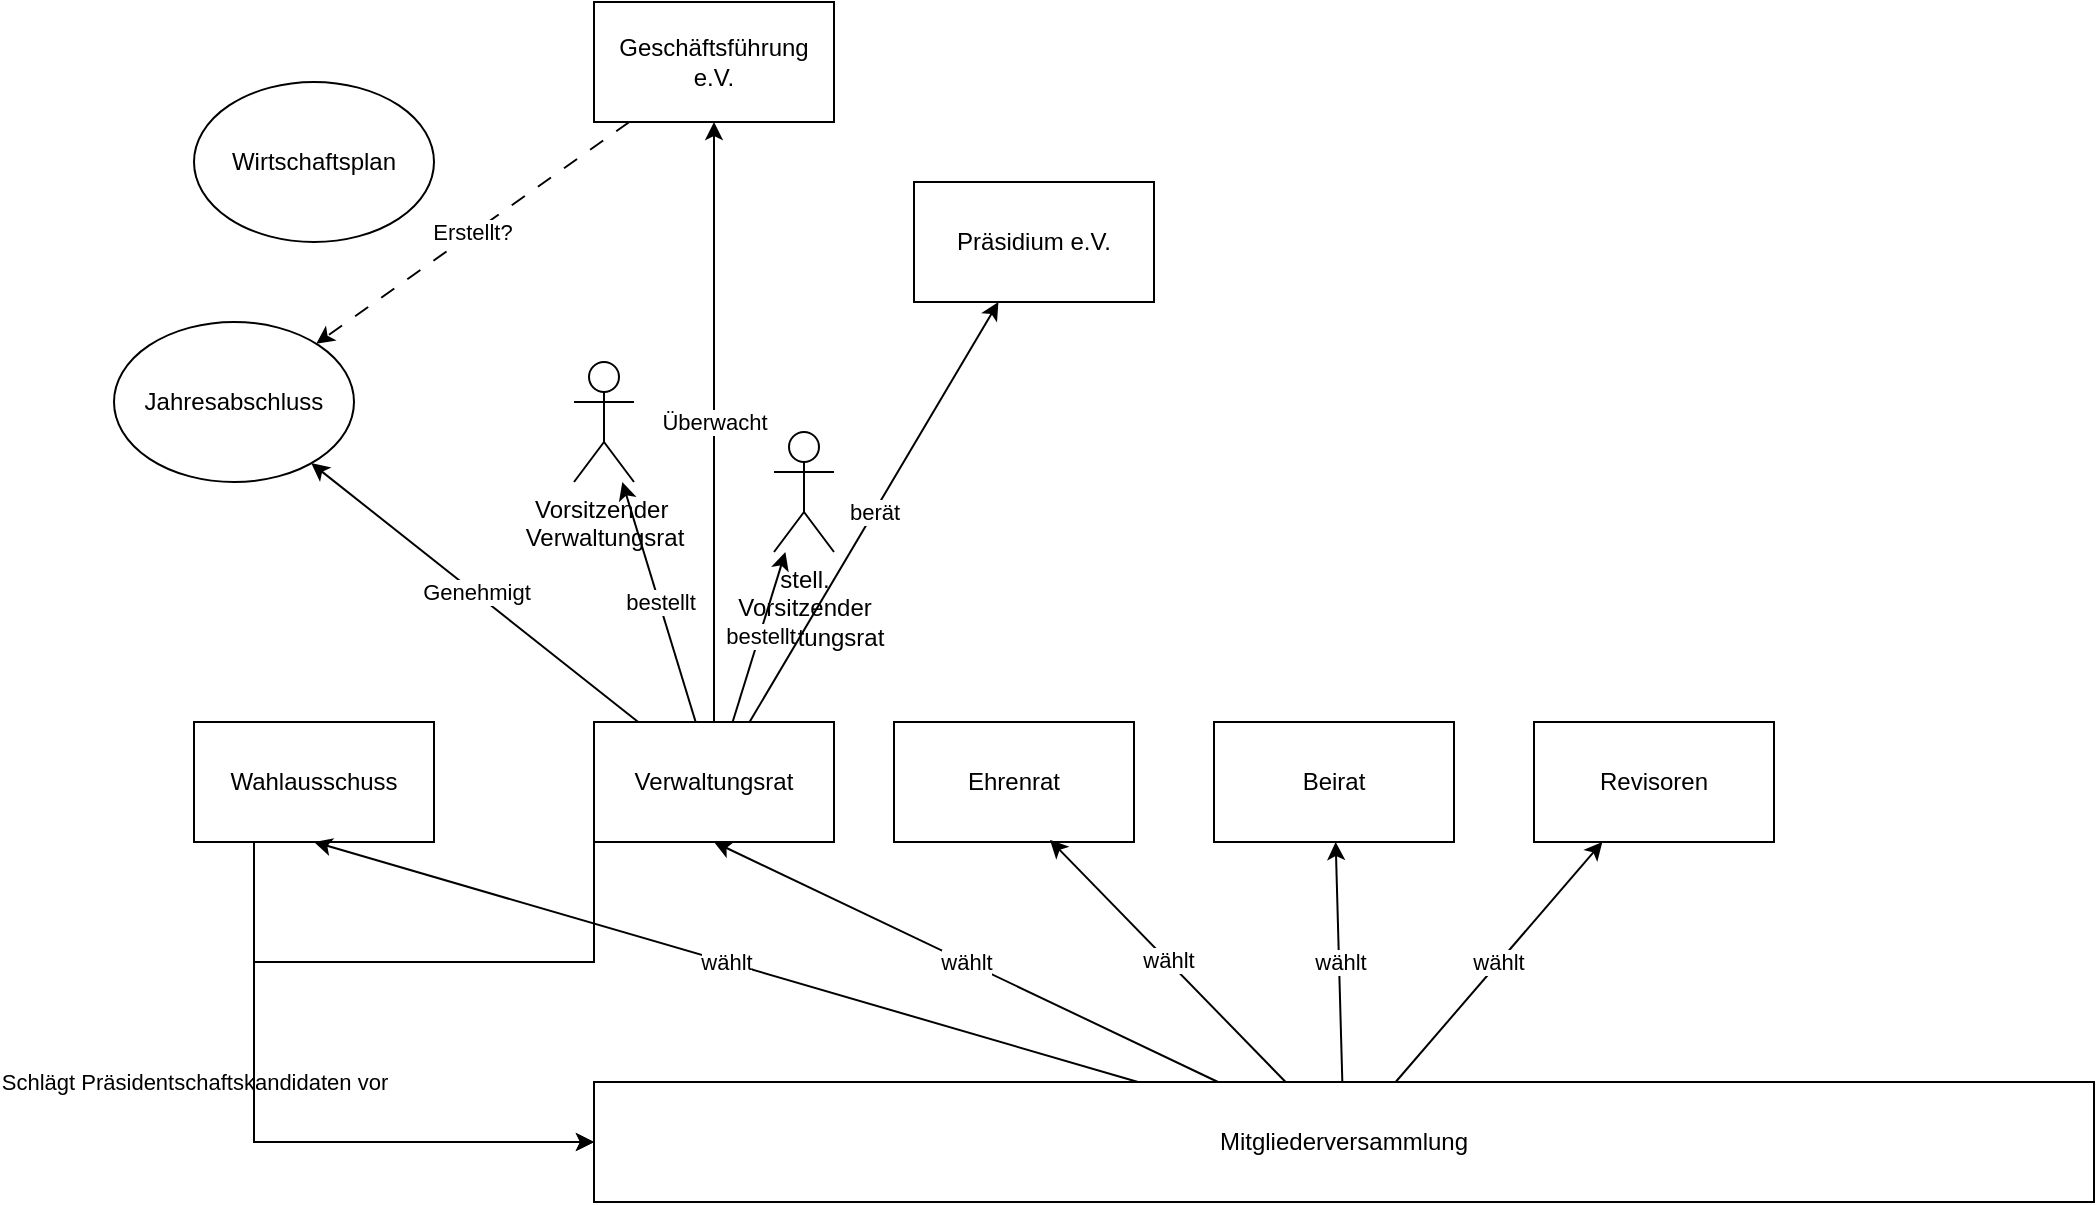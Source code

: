 <mxfile version="23.0.2" type="github">
  <diagram id="prtHgNgQTEPvFCAcTncT" name="Page-1">
    <mxGraphModel dx="2320" dy="953" grid="1" gridSize="10" guides="1" tooltips="1" connect="1" arrows="1" fold="1" page="1" pageScale="1" pageWidth="827" pageHeight="1169" math="0" shadow="0">
      <root>
        <mxCell id="0" />
        <mxCell id="1" parent="0" />
        <mxCell id="5YO8LLsSh-AyEsvJpuwk-9" value="Mitgliederversammlung" style="rounded=0;whiteSpace=wrap;html=1;" vertex="1" parent="1">
          <mxGeometry x="40" y="850" width="750" height="60" as="geometry" />
        </mxCell>
        <object label="Verwaltungsrat" Mitglieder="8" Amtsdauer="4 Jahre" Tagungsturnus="mind. 4 / Jahr" Beschlüsse="einfache Mehrheit" placeholders="1" id="5YO8LLsSh-AyEsvJpuwk-11">
          <mxCell style="rounded=0;whiteSpace=wrap;html=1;" vertex="1" parent="1">
            <mxGeometry x="40" y="670" width="120" height="60" as="geometry" />
          </mxCell>
        </object>
        <mxCell id="5YO8LLsSh-AyEsvJpuwk-12" value="Ehrenrat" style="rounded=0;whiteSpace=wrap;html=1;" vertex="1" parent="1">
          <mxGeometry x="190" y="670" width="120" height="60" as="geometry" />
        </mxCell>
        <mxCell id="5YO8LLsSh-AyEsvJpuwk-13" value="Beirat" style="rounded=0;whiteSpace=wrap;html=1;" vertex="1" parent="1">
          <mxGeometry x="350" y="670" width="120" height="60" as="geometry" />
        </mxCell>
        <mxCell id="5YO8LLsSh-AyEsvJpuwk-14" value="Revisoren" style="rounded=0;whiteSpace=wrap;html=1;" vertex="1" parent="1">
          <mxGeometry x="510" y="670" width="120" height="60" as="geometry" />
        </mxCell>
        <mxCell id="5YO8LLsSh-AyEsvJpuwk-15" value="Wahlausschuss" style="rounded=0;whiteSpace=wrap;html=1;" vertex="1" parent="1">
          <mxGeometry x="-160" y="670" width="120" height="60" as="geometry" />
        </mxCell>
        <mxCell id="5YO8LLsSh-AyEsvJpuwk-16" value="bestellt" style="endArrow=classic;html=1;rounded=0;" edge="1" parent="1" source="5YO8LLsSh-AyEsvJpuwk-11" target="5YO8LLsSh-AyEsvJpuwk-22">
          <mxGeometry width="50" height="50" relative="1" as="geometry">
            <mxPoint x="580" y="590" as="sourcePoint" />
            <mxPoint x="630" y="540" as="targetPoint" />
          </mxGeometry>
        </mxCell>
        <mxCell id="5YO8LLsSh-AyEsvJpuwk-17" value="wählt" style="endArrow=classic;html=1;rounded=0;entryX=0.65;entryY=0.983;entryDx=0;entryDy=0;entryPerimeter=0;" edge="1" parent="1" source="5YO8LLsSh-AyEsvJpuwk-9" target="5YO8LLsSh-AyEsvJpuwk-12">
          <mxGeometry width="50" height="50" relative="1" as="geometry">
            <mxPoint x="313" y="800" as="sourcePoint" />
            <mxPoint x="96" y="742" as="targetPoint" />
          </mxGeometry>
        </mxCell>
        <mxCell id="5YO8LLsSh-AyEsvJpuwk-18" value="wählt" style="endArrow=classic;html=1;rounded=0;" edge="1" parent="1" source="5YO8LLsSh-AyEsvJpuwk-9" target="5YO8LLsSh-AyEsvJpuwk-13">
          <mxGeometry width="50" height="50" relative="1" as="geometry">
            <mxPoint x="377" y="800" as="sourcePoint" />
            <mxPoint x="278" y="739" as="targetPoint" />
          </mxGeometry>
        </mxCell>
        <mxCell id="5YO8LLsSh-AyEsvJpuwk-19" value="wählt" style="endArrow=classic;html=1;rounded=0;" edge="1" parent="1" source="5YO8LLsSh-AyEsvJpuwk-9" target="5YO8LLsSh-AyEsvJpuwk-14">
          <mxGeometry width="50" height="50" relative="1" as="geometry">
            <mxPoint x="424" y="800" as="sourcePoint" />
            <mxPoint x="421" y="740" as="targetPoint" />
          </mxGeometry>
        </mxCell>
        <mxCell id="5YO8LLsSh-AyEsvJpuwk-20" value="wählt" style="endArrow=classic;html=1;rounded=0;entryX=0.5;entryY=1;entryDx=0;entryDy=0;" edge="1" parent="1" source="5YO8LLsSh-AyEsvJpuwk-9" target="5YO8LLsSh-AyEsvJpuwk-15">
          <mxGeometry width="50" height="50" relative="1" as="geometry">
            <mxPoint x="464" y="800" as="sourcePoint" />
            <mxPoint x="740" y="760" as="targetPoint" />
          </mxGeometry>
        </mxCell>
        <mxCell id="5YO8LLsSh-AyEsvJpuwk-22" value="Vorsitzender&amp;nbsp;&lt;br&gt;Verwaltungsrat" style="shape=umlActor;verticalLabelPosition=bottom;verticalAlign=top;html=1;outlineConnect=0;" vertex="1" parent="1">
          <mxGeometry x="30" y="490" width="30" height="60" as="geometry" />
        </mxCell>
        <mxCell id="5YO8LLsSh-AyEsvJpuwk-23" value="stell. &lt;br&gt;Vorsitzender&lt;br&gt;Verwaltungsrat" style="shape=umlActor;verticalLabelPosition=bottom;verticalAlign=top;html=1;outlineConnect=0;" vertex="1" parent="1">
          <mxGeometry x="130" y="525" width="30" height="60" as="geometry" />
        </mxCell>
        <mxCell id="5YO8LLsSh-AyEsvJpuwk-28" value="bestellt" style="endArrow=classic;html=1;rounded=0;" edge="1" parent="1" source="5YO8LLsSh-AyEsvJpuwk-11" target="5YO8LLsSh-AyEsvJpuwk-23">
          <mxGeometry width="50" height="50" relative="1" as="geometry">
            <mxPoint x="101" y="680" as="sourcePoint" />
            <mxPoint x="64" y="560" as="targetPoint" />
          </mxGeometry>
        </mxCell>
        <mxCell id="5YO8LLsSh-AyEsvJpuwk-29" value="wählt" style="endArrow=classic;html=1;rounded=0;entryX=0.5;entryY=1;entryDx=0;entryDy=0;" edge="1" parent="1" source="5YO8LLsSh-AyEsvJpuwk-9" target="5YO8LLsSh-AyEsvJpuwk-11">
          <mxGeometry width="50" height="50" relative="1" as="geometry">
            <mxPoint x="377" y="800" as="sourcePoint" />
            <mxPoint x="278" y="739" as="targetPoint" />
          </mxGeometry>
        </mxCell>
        <object label="Geschäftsführung e.V." Mitglieder="8" Amtsdauer="4 Jahre" Tagungsturnus="mind. 4 / Jahr" Beschlüsse="einfache Mehrheit" placeholders="1" id="5YO8LLsSh-AyEsvJpuwk-30">
          <mxCell style="rounded=0;whiteSpace=wrap;html=1;" vertex="1" parent="1">
            <mxGeometry x="40" y="310" width="120" height="60" as="geometry" />
          </mxCell>
        </object>
        <mxCell id="5YO8LLsSh-AyEsvJpuwk-31" value="Überwacht" style="endArrow=classic;html=1;rounded=0;entryX=0.5;entryY=1;entryDx=0;entryDy=0;" edge="1" parent="1" source="5YO8LLsSh-AyEsvJpuwk-11" target="5YO8LLsSh-AyEsvJpuwk-30">
          <mxGeometry width="50" height="50" relative="1" as="geometry">
            <mxPoint x="350" y="640" as="sourcePoint" />
            <mxPoint x="400" y="590" as="targetPoint" />
          </mxGeometry>
        </mxCell>
        <mxCell id="5YO8LLsSh-AyEsvJpuwk-32" value="Jahresabschluss" style="ellipse;whiteSpace=wrap;html=1;" vertex="1" parent="1">
          <mxGeometry x="-200" y="470" width="120" height="80" as="geometry" />
        </mxCell>
        <mxCell id="5YO8LLsSh-AyEsvJpuwk-33" value="Genehmigt" style="endArrow=classic;html=1;rounded=0;" edge="1" parent="1" source="5YO8LLsSh-AyEsvJpuwk-11" target="5YO8LLsSh-AyEsvJpuwk-32">
          <mxGeometry width="50" height="50" relative="1" as="geometry">
            <mxPoint x="110" y="680" as="sourcePoint" />
            <mxPoint x="110" y="380" as="targetPoint" />
          </mxGeometry>
        </mxCell>
        <mxCell id="5YO8LLsSh-AyEsvJpuwk-34" value="Erstellt?" style="endArrow=classic;html=1;rounded=0;dashed=1;dashPattern=8 8;" edge="1" parent="1" source="5YO8LLsSh-AyEsvJpuwk-30" target="5YO8LLsSh-AyEsvJpuwk-32">
          <mxGeometry width="50" height="50" relative="1" as="geometry">
            <mxPoint x="350" y="640" as="sourcePoint" />
            <mxPoint x="400" y="590" as="targetPoint" />
          </mxGeometry>
        </mxCell>
        <mxCell id="5YO8LLsSh-AyEsvJpuwk-36" value="Präsidium e.V." style="rounded=0;whiteSpace=wrap;html=1;" vertex="1" parent="1">
          <mxGeometry x="200" y="400" width="120" height="60" as="geometry" />
        </mxCell>
        <mxCell id="5YO8LLsSh-AyEsvJpuwk-37" value="berät" style="endArrow=classic;html=1;rounded=0;" edge="1" parent="1" source="5YO8LLsSh-AyEsvJpuwk-11" target="5YO8LLsSh-AyEsvJpuwk-36">
          <mxGeometry width="50" height="50" relative="1" as="geometry">
            <mxPoint x="110" y="680" as="sourcePoint" />
            <mxPoint x="110" y="380" as="targetPoint" />
          </mxGeometry>
        </mxCell>
        <mxCell id="5YO8LLsSh-AyEsvJpuwk-38" value="Wirtschaftsplan" style="ellipse;whiteSpace=wrap;html=1;" vertex="1" parent="1">
          <mxGeometry x="-160" y="350" width="120" height="80" as="geometry" />
        </mxCell>
        <mxCell id="5YO8LLsSh-AyEsvJpuwk-40" value="Schlägt Präsidentschaftskandidaten vor" style="endArrow=classic;html=1;rounded=0;exitX=0.25;exitY=1;exitDx=0;exitDy=0;entryX=0;entryY=0.5;entryDx=0;entryDy=0;edgeStyle=orthogonalEdgeStyle;" edge="1" parent="1" source="5YO8LLsSh-AyEsvJpuwk-15" target="5YO8LLsSh-AyEsvJpuwk-9">
          <mxGeometry x="-0.25" y="-30" width="50" height="50" relative="1" as="geometry">
            <mxPoint x="350" y="630" as="sourcePoint" />
            <mxPoint x="400" y="580" as="targetPoint" />
            <mxPoint as="offset" />
          </mxGeometry>
        </mxCell>
        <mxCell id="5YO8LLsSh-AyEsvJpuwk-41" value="" style="endArrow=classic;html=1;rounded=0;exitX=0;exitY=1;exitDx=0;exitDy=0;entryX=0;entryY=0.5;entryDx=0;entryDy=0;edgeStyle=orthogonalEdgeStyle;" edge="1" parent="1" source="5YO8LLsSh-AyEsvJpuwk-11" target="5YO8LLsSh-AyEsvJpuwk-9">
          <mxGeometry width="50" height="50" relative="1" as="geometry">
            <mxPoint x="350" y="630" as="sourcePoint" />
            <mxPoint x="400" y="580" as="targetPoint" />
            <Array as="points">
              <mxPoint x="40" y="790" />
              <mxPoint x="-130" y="790" />
              <mxPoint x="-130" y="880" />
            </Array>
          </mxGeometry>
        </mxCell>
      </root>
    </mxGraphModel>
  </diagram>
</mxfile>
